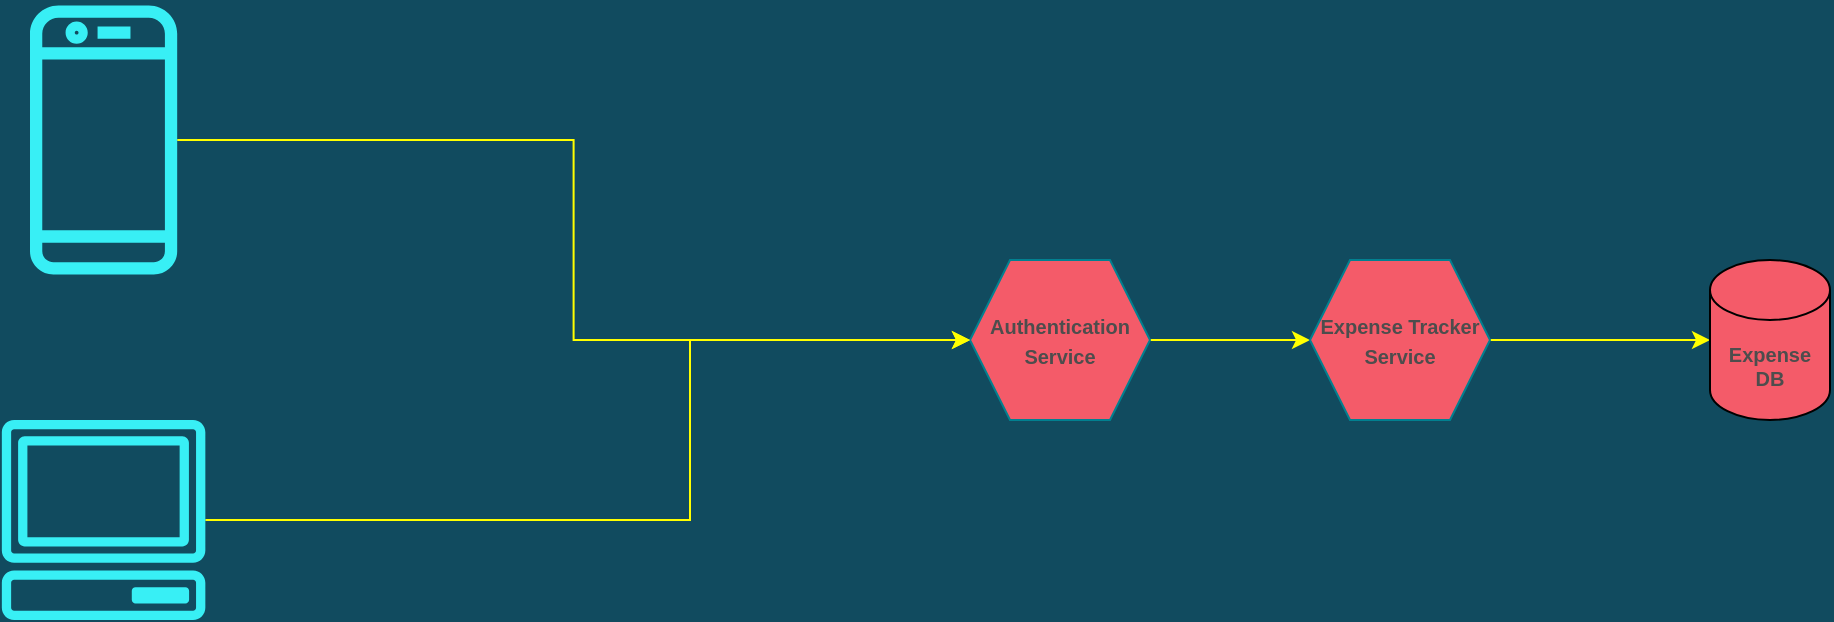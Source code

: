 <mxfile version="20.5.1" type="github">
  <diagram id="sGN1RQhpzj4TyrAGg4A0" name="Page-1">
    <mxGraphModel dx="1448" dy="947" grid="1" gridSize="10" guides="1" tooltips="1" connect="1" arrows="1" fold="1" page="1" pageScale="1" pageWidth="3300" pageHeight="4681" background="#114B5F" math="0" shadow="0">
      <root>
        <mxCell id="0" />
        <mxCell id="1" parent="0" />
        <mxCell id="Rxnnod5nAKelHgXRd51q-2" value="" style="edgeStyle=orthogonalEdgeStyle;rounded=0;orthogonalLoop=1;jettySize=auto;html=1;fontSize=10;fontColor=#4D4D4D;strokeColor=#FFFF00;" edge="1" parent="1" source="OytqUMlTrZ75kERAMYIp-1" target="Rxnnod5nAKelHgXRd51q-1">
          <mxGeometry relative="1" as="geometry" />
        </mxCell>
        <mxCell id="OytqUMlTrZ75kERAMYIp-1" value="&lt;font size=&quot;1&quot; color=&quot;#4d4d4d&quot;&gt;&lt;b style=&quot;&quot;&gt;Authentication Service&lt;/b&gt;&lt;/font&gt;" style="shape=hexagon;perimeter=hexagonPerimeter2;whiteSpace=wrap;html=1;fixedSize=1;fillColor=#F45B69;strokeColor=#028090;fontColor=#E4FDE1;rounded=0;" parent="1" vertex="1">
          <mxGeometry x="610" y="450" width="90" height="80" as="geometry" />
        </mxCell>
        <mxCell id="OytqUMlTrZ75kERAMYIp-5" style="edgeStyle=orthogonalEdgeStyle;rounded=0;orthogonalLoop=1;jettySize=auto;html=1;strokeColor=#FFFF00;" parent="1" source="OytqUMlTrZ75kERAMYIp-3" target="OytqUMlTrZ75kERAMYIp-1" edge="1">
          <mxGeometry relative="1" as="geometry" />
        </mxCell>
        <mxCell id="OytqUMlTrZ75kERAMYIp-3" value="" style="sketch=0;outlineConnect=0;fontColor=#232F3E;gradientColor=none;fillColor=#38EFF5;strokeColor=none;dashed=0;verticalLabelPosition=bottom;verticalAlign=top;align=center;html=1;fontSize=12;fontStyle=0;aspect=fixed;pointerEvents=1;shape=mxgraph.aws4.mobile_client;" parent="1" vertex="1">
          <mxGeometry x="140" y="320" width="73.59" height="140" as="geometry" />
        </mxCell>
        <mxCell id="OytqUMlTrZ75kERAMYIp-8" style="edgeStyle=orthogonalEdgeStyle;rounded=0;orthogonalLoop=1;jettySize=auto;html=1;strokeColor=#FFFF00;" parent="1" source="OytqUMlTrZ75kERAMYIp-4" target="OytqUMlTrZ75kERAMYIp-1" edge="1">
          <mxGeometry relative="1" as="geometry">
            <Array as="points">
              <mxPoint x="470" y="580" />
              <mxPoint x="470" y="490" />
            </Array>
          </mxGeometry>
        </mxCell>
        <mxCell id="OytqUMlTrZ75kERAMYIp-4" value="" style="sketch=0;outlineConnect=0;fontColor=#232F3E;gradientColor=none;fillColor=#38EFF5;strokeColor=none;dashed=0;verticalLabelPosition=bottom;verticalAlign=top;align=center;html=1;fontSize=12;fontStyle=0;aspect=fixed;pointerEvents=1;shape=mxgraph.aws4.client;" parent="1" vertex="1">
          <mxGeometry x="125.48" y="530" width="102.63" height="100" as="geometry" />
        </mxCell>
        <mxCell id="Rxnnod5nAKelHgXRd51q-25" style="edgeStyle=orthogonalEdgeStyle;rounded=0;orthogonalLoop=1;jettySize=auto;html=1;strokeColor=#FFFF00;fontSize=10;fontColor=#E6E6E6;" edge="1" parent="1" source="Rxnnod5nAKelHgXRd51q-1" target="Rxnnod5nAKelHgXRd51q-24">
          <mxGeometry relative="1" as="geometry" />
        </mxCell>
        <mxCell id="Rxnnod5nAKelHgXRd51q-1" value="&lt;font size=&quot;1&quot; color=&quot;#4d4d4d&quot;&gt;&lt;b style=&quot;&quot;&gt;Expense Tracker Service&lt;br&gt;&lt;/b&gt;&lt;/font&gt;" style="shape=hexagon;perimeter=hexagonPerimeter2;whiteSpace=wrap;html=1;fixedSize=1;fillColor=#F45B69;strokeColor=#028090;fontColor=#E4FDE1;rounded=0;" vertex="1" parent="1">
          <mxGeometry x="780" y="450" width="90" height="80" as="geometry" />
        </mxCell>
        <mxCell id="Rxnnod5nAKelHgXRd51q-24" value="&lt;b&gt;&lt;font color=&quot;#4d4d4d&quot;&gt;Expense DB&lt;/font&gt;&lt;/b&gt;" style="shape=cylinder3;whiteSpace=wrap;html=1;boundedLbl=1;backgroundOutline=1;size=15;labelBackgroundColor=none;fontSize=10;fontColor=#E6E6E6;fillColor=#F45B69;" vertex="1" parent="1">
          <mxGeometry x="980" y="450" width="60" height="80" as="geometry" />
        </mxCell>
      </root>
    </mxGraphModel>
  </diagram>
</mxfile>
